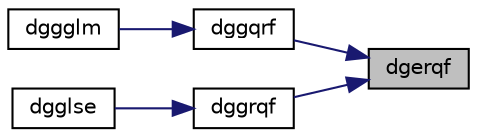 digraph "dgerqf"
{
 // LATEX_PDF_SIZE
  edge [fontname="Helvetica",fontsize="10",labelfontname="Helvetica",labelfontsize="10"];
  node [fontname="Helvetica",fontsize="10",shape=record];
  rankdir="RL";
  Node1 [label="dgerqf",height=0.2,width=0.4,color="black", fillcolor="grey75", style="filled", fontcolor="black",tooltip="DGERQF"];
  Node1 -> Node2 [dir="back",color="midnightblue",fontsize="10",style="solid",fontname="Helvetica"];
  Node2 [label="dggqrf",height=0.2,width=0.4,color="black", fillcolor="white", style="filled",URL="$dggqrf_8f.html#afc187f6c45487f658228116ebe72b59c",tooltip="DGGQRF"];
  Node2 -> Node3 [dir="back",color="midnightblue",fontsize="10",style="solid",fontname="Helvetica"];
  Node3 [label="dggglm",height=0.2,width=0.4,color="black", fillcolor="white", style="filled",URL="$dggglm_8f.html#aa7c4f7b52f415b808e935845f19300ed",tooltip="DGGGLM"];
  Node1 -> Node4 [dir="back",color="midnightblue",fontsize="10",style="solid",fontname="Helvetica"];
  Node4 [label="dggrqf",height=0.2,width=0.4,color="black", fillcolor="white", style="filled",URL="$dggrqf_8f.html#a349087e712e597f3a32a36b4c2d62251",tooltip="DGGRQF"];
  Node4 -> Node5 [dir="back",color="midnightblue",fontsize="10",style="solid",fontname="Helvetica"];
  Node5 [label="dgglse",height=0.2,width=0.4,color="black", fillcolor="white", style="filled",URL="$dgglse_8f.html#a1f03c8580ac1aaafb0f092fad4377d16",tooltip="DGGLSE solves overdetermined or underdetermined systems for OTHER matrices"];
}
